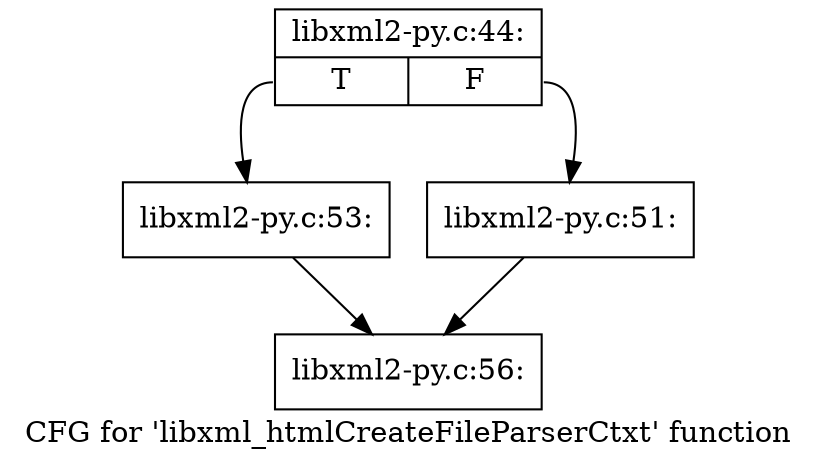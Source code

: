 digraph "CFG for 'libxml_htmlCreateFileParserCtxt' function" {
	label="CFG for 'libxml_htmlCreateFileParserCtxt' function";

	Node0x3b72bd0 [shape=record,label="{libxml2-py.c:44:|{<s0>T|<s1>F}}"];
	Node0x3b72bd0:s0 -> Node0x3ba6320;
	Node0x3b72bd0:s1 -> Node0x3ba62d0;
	Node0x3ba62d0 [shape=record,label="{libxml2-py.c:51:}"];
	Node0x3ba62d0 -> Node0x3b82090;
	Node0x3ba6320 [shape=record,label="{libxml2-py.c:53:}"];
	Node0x3ba6320 -> Node0x3b82090;
	Node0x3b82090 [shape=record,label="{libxml2-py.c:56:}"];
}
